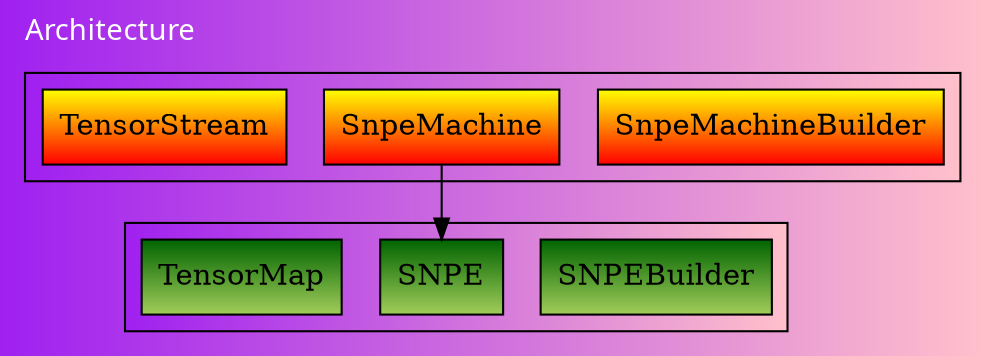digraph G {
	bgcolor="purple:pink"
	label="Architecture"
	labeljust="l"
	labelloc="t"
	fontcolor="white"
	fontname = "arphic-gkai00mp"

	subgraph cluster1 {
		label=""
		node [
			shape=box
			fillcolor="red:yellow"
			style="filled"
			gradientangle=90
		] SnpeMachineBuilder;


		node [
			shape=box
			fillcolor="red:yellow"
			style="filled"
			gradientangle=90
		] SnpeMachine;

		node [
			shape=box
			fillcolor="red:yellow"
			style="filled"
			gradientangle=90
		] TensorStream;
	}

	subgraph cluster2 {
		label=""
		node [
			shape=box
			fillcolor="darkolivegreen3:darkgreen"
			style="filled"
			gradientangle=90
		] SNPEBuilder;


		node [
			shape=box
			fillcolor="darkolivegreen3:darkgreen"
			style="filled"
			gradientangle=90
		] SNPE;

		node [
			shape=box
			fillcolor="darkolivegreen3:darkgreen"
			style="filled"
			gradientangle=90
		] TensorMap;
	}

	SnpeMachine -> SNPE
}